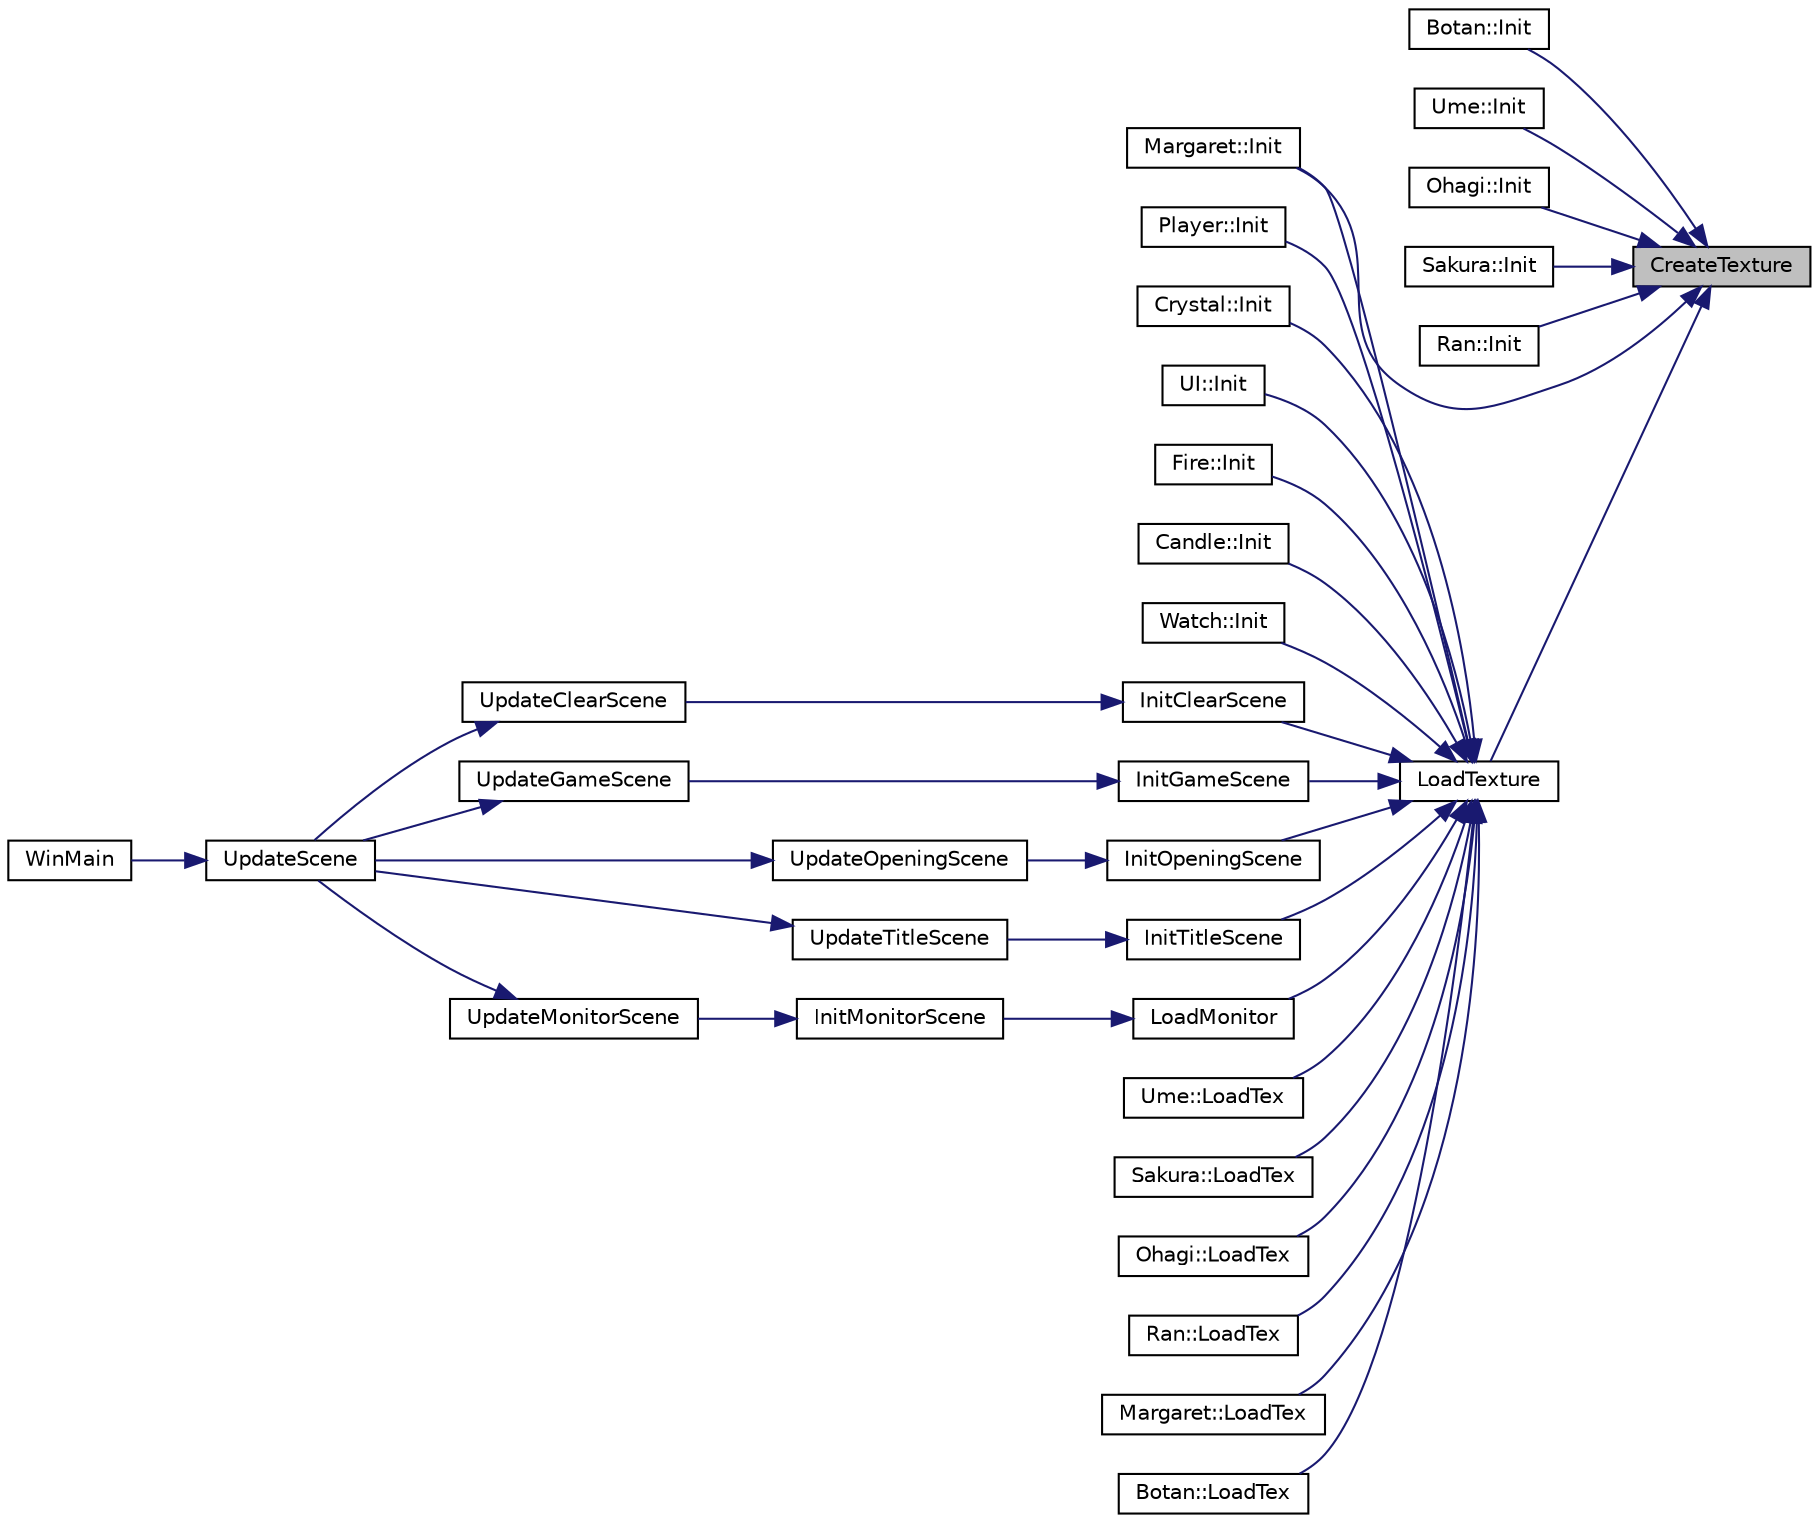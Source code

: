 digraph "CreateTexture"
{
 // LATEX_PDF_SIZE
  edge [fontname="Helvetica",fontsize="10",labelfontname="Helvetica",labelfontsize="10"];
  node [fontname="Helvetica",fontsize="10",shape=record];
  rankdir="RL";
  Node1 [label="CreateTexture",height=0.2,width=0.4,color="black", fillcolor="grey75", style="filled", fontcolor="black",tooltip="テクスチャ作成 指定された情報から読み込み、テクスチャを作成する ※開発側はFile.hのLoadTextureを使用してください。"];
  Node1 -> Node2 [dir="back",color="midnightblue",fontsize="10",style="solid",fontname="Helvetica"];
  Node2 [label="Botan::Init",height=0.2,width=0.4,color="black", fillcolor="white", style="filled",URL="$class_botan.html#ac8ed8694fbeb1b27221f4878487c08a1",tooltip=" "];
  Node1 -> Node3 [dir="back",color="midnightblue",fontsize="10",style="solid",fontname="Helvetica"];
  Node3 [label="Ume::Init",height=0.2,width=0.4,color="black", fillcolor="white", style="filled",URL="$class_ume.html#a5d6c5ece2ac1bda798a151e111bc30c7",tooltip=" "];
  Node1 -> Node4 [dir="back",color="midnightblue",fontsize="10",style="solid",fontname="Helvetica"];
  Node4 [label="Ohagi::Init",height=0.2,width=0.4,color="black", fillcolor="white", style="filled",URL="$class_ohagi.html#aefd06d07f829365ba425727cf2425e1c",tooltip=" "];
  Node1 -> Node5 [dir="back",color="midnightblue",fontsize="10",style="solid",fontname="Helvetica"];
  Node5 [label="Sakura::Init",height=0.2,width=0.4,color="black", fillcolor="white", style="filled",URL="$class_sakura.html#abbdf3093407faf7ed36aef17205abce4",tooltip=" "];
  Node1 -> Node6 [dir="back",color="midnightblue",fontsize="10",style="solid",fontname="Helvetica"];
  Node6 [label="Ran::Init",height=0.2,width=0.4,color="black", fillcolor="white", style="filled",URL="$class_ran.html#a36fd770659304e2ce03da0ca05cdbd76",tooltip=" "];
  Node1 -> Node7 [dir="back",color="midnightblue",fontsize="10",style="solid",fontname="Helvetica"];
  Node7 [label="Margaret::Init",height=0.2,width=0.4,color="black", fillcolor="white", style="filled",URL="$class_margaret.html#a66940c15047eb5278c306a90db53e93f",tooltip=" "];
  Node1 -> Node8 [dir="back",color="midnightblue",fontsize="10",style="solid",fontname="Helvetica"];
  Node8 [label="LoadTexture",height=0.2,width=0.4,color="black", fillcolor="white", style="filled",URL="$_texture_8h.html#a765e9a08f1a6a5b0ee1cdf44d67037e6",tooltip="テクスチャの読み込み 指定したされたパスのテクスチャを読み込み、カテゴリに登録する"];
  Node8 -> Node9 [dir="back",color="midnightblue",fontsize="10",style="solid",fontname="Helvetica"];
  Node9 [label="Player::Init",height=0.2,width=0.4,color="black", fillcolor="white", style="filled",URL="$class_player.html#a4eaaeb9d0967fef59baac319b9cc8d60",tooltip=" "];
  Node8 -> Node10 [dir="back",color="midnightblue",fontsize="10",style="solid",fontname="Helvetica"];
  Node10 [label="Crystal::Init",height=0.2,width=0.4,color="black", fillcolor="white", style="filled",URL="$class_crystal.html#ae53513bca380eedc662918a7164dbd68",tooltip="水晶の初期化 テクスチャの読み込み 座標の指定 オブジェクトサイズの指定"];
  Node8 -> Node11 [dir="back",color="midnightblue",fontsize="10",style="solid",fontname="Helvetica"];
  Node11 [label="UI::Init",height=0.2,width=0.4,color="black", fillcolor="white", style="filled",URL="$class_u_i.html#ace720e810124ecde6db91865b4f5b8b2",tooltip="各種データを m_Id に基づいて初期化 画像読み込み 座標の指定 アイテムの大きさを設定"];
  Node8 -> Node12 [dir="back",color="midnightblue",fontsize="10",style="solid",fontname="Helvetica"];
  Node12 [label="Fire::Init",height=0.2,width=0.4,color="black", fillcolor="white", style="filled",URL="$class_fire.html#a8097c9cbafd7d794fa4dfd8fc996f870",tooltip="各種データを m_Id に基づいて初期化 画像読み込み 座標の指定 アイテムの大きさを設定 画像の大きさを設定 m_Id に基づいて Candle をインスタンス化"];
  Node8 -> Node13 [dir="back",color="midnightblue",fontsize="10",style="solid",fontname="Helvetica"];
  Node13 [label="Candle::Init",height=0.2,width=0.4,color="black", fillcolor="white", style="filled",URL="$class_candle.html#a5bd211fe2840d31a0d82578f7fdcfa9c",tooltip="各種データを m_Id に基づいて初期化 画像読み込み 座標の指定 アイテムの大きさを設定 画像の大きさを設定"];
  Node8 -> Node7 [dir="back",color="midnightblue",fontsize="10",style="solid",fontname="Helvetica"];
  Node8 -> Node14 [dir="back",color="midnightblue",fontsize="10",style="solid",fontname="Helvetica"];
  Node14 [label="Watch::Init",height=0.2,width=0.4,color="black", fillcolor="white", style="filled",URL="$class_watch.html#a92a6fe78df72c5dfa66b1d672af9c284",tooltip="時計の初期化 テクスチャの読み込み 座標の指定 オブジェクトサイズの指定"];
  Node8 -> Node15 [dir="back",color="midnightblue",fontsize="10",style="solid",fontname="Helvetica"];
  Node15 [label="InitClearScene",height=0.2,width=0.4,color="black", fillcolor="white", style="filled",URL="$_clear_scene_8cpp.html#a275bde985124cedd4fcfd1e3003bc1a4",tooltip=" "];
  Node15 -> Node16 [dir="back",color="midnightblue",fontsize="10",style="solid",fontname="Helvetica"];
  Node16 [label="UpdateClearScene",height=0.2,width=0.4,color="black", fillcolor="white", style="filled",URL="$_clear_scene_8h.html#ad87d3394130984bbd676d78e680a2b83",tooltip="ゲームオーバーシーンの更新関数 ゲームオーバーシーンの仕様が実行される"];
  Node16 -> Node17 [dir="back",color="midnightblue",fontsize="10",style="solid",fontname="Helvetica"];
  Node17 [label="UpdateScene",height=0.2,width=0.4,color="black", fillcolor="white", style="filled",URL="$_scene_8h.html#acfe836cd67330b4856bb8feff6d94684",tooltip="シーン実行関数 シーン処理を実行する 内部で各シーンを動かすので使用者がUpdateTitleScene等を実行する必要はない"];
  Node17 -> Node18 [dir="back",color="midnightblue",fontsize="10",style="solid",fontname="Helvetica"];
  Node18 [label="WinMain",height=0.2,width=0.4,color="black", fillcolor="white", style="filled",URL="$_main_8cpp.html#ae08e2eced892351db2a45383c3b982d6",tooltip=" "];
  Node8 -> Node19 [dir="back",color="midnightblue",fontsize="10",style="solid",fontname="Helvetica"];
  Node19 [label="InitGameScene",height=0.2,width=0.4,color="black", fillcolor="white", style="filled",URL="$_game_scene_8cpp.html#a1ece36617d8acd26e8fee2f8c8a56613",tooltip=" "];
  Node19 -> Node20 [dir="back",color="midnightblue",fontsize="10",style="solid",fontname="Helvetica"];
  Node20 [label="UpdateGameScene",height=0.2,width=0.4,color="black", fillcolor="white", style="filled",URL="$_game_scene_8h.html#aaa0f133f9ce54fe2b94a1ed07d922be8",tooltip=" "];
  Node20 -> Node17 [dir="back",color="midnightblue",fontsize="10",style="solid",fontname="Helvetica"];
  Node8 -> Node21 [dir="back",color="midnightblue",fontsize="10",style="solid",fontname="Helvetica"];
  Node21 [label="InitOpeningScene",height=0.2,width=0.4,color="black", fillcolor="white", style="filled",URL="$_opening_scene_8cpp.html#a8394103e62627e97087b394d78ebe261",tooltip=" "];
  Node21 -> Node22 [dir="back",color="midnightblue",fontsize="10",style="solid",fontname="Helvetica"];
  Node22 [label="UpdateOpeningScene",height=0.2,width=0.4,color="black", fillcolor="white", style="filled",URL="$_opening_scene_8h.html#a130a9d710956b3d6031a82fd31ac5c9e",tooltip="ゲームオーバーシーンの更新関数 ゲームオーバーシーンの仕様が実行される"];
  Node22 -> Node17 [dir="back",color="midnightblue",fontsize="10",style="solid",fontname="Helvetica"];
  Node8 -> Node23 [dir="back",color="midnightblue",fontsize="10",style="solid",fontname="Helvetica"];
  Node23 [label="InitTitleScene",height=0.2,width=0.4,color="black", fillcolor="white", style="filled",URL="$_title_scene_8cpp.html#a58517aaaaec3180ec82317777dd3a060",tooltip=" "];
  Node23 -> Node24 [dir="back",color="midnightblue",fontsize="10",style="solid",fontname="Helvetica"];
  Node24 [label="UpdateTitleScene",height=0.2,width=0.4,color="black", fillcolor="white", style="filled",URL="$_title_scene_8h.html#a63f9414cad6abe8e97e3ddf336d7e166",tooltip="タイトルシーンの更新関数 タイトルシーンの仕様が実行される"];
  Node24 -> Node17 [dir="back",color="midnightblue",fontsize="10",style="solid",fontname="Helvetica"];
  Node8 -> Node25 [dir="back",color="midnightblue",fontsize="10",style="solid",fontname="Helvetica"];
  Node25 [label="LoadMonitor",height=0.2,width=0.4,color="black", fillcolor="white", style="filled",URL="$_monitor_scene_8cpp.html#afda30592313fbdab43db1a6fcffbdd42",tooltip=" "];
  Node25 -> Node26 [dir="back",color="midnightblue",fontsize="10",style="solid",fontname="Helvetica"];
  Node26 [label="InitMonitorScene",height=0.2,width=0.4,color="black", fillcolor="white", style="filled",URL="$_monitor_scene_8cpp.html#a733fdf79f0d2d3190dfc349350d5e9df",tooltip=" "];
  Node26 -> Node27 [dir="back",color="midnightblue",fontsize="10",style="solid",fontname="Helvetica"];
  Node27 [label="UpdateMonitorScene",height=0.2,width=0.4,color="black", fillcolor="white", style="filled",URL="$_monitor_scene_8h.html#a502ddcf70f16f597857a74a4c5b0aff8",tooltip=" "];
  Node27 -> Node17 [dir="back",color="midnightblue",fontsize="10",style="solid",fontname="Helvetica"];
  Node8 -> Node28 [dir="back",color="midnightblue",fontsize="10",style="solid",fontname="Helvetica"];
  Node28 [label="Ume::LoadTex",height=0.2,width=0.4,color="black", fillcolor="white", style="filled",URL="$class_ume.html#a3ce61db2365a3d54b8a11ddd86be51a1",tooltip=" "];
  Node8 -> Node29 [dir="back",color="midnightblue",fontsize="10",style="solid",fontname="Helvetica"];
  Node29 [label="Sakura::LoadTex",height=0.2,width=0.4,color="black", fillcolor="white", style="filled",URL="$class_sakura.html#a6ae0a88c3f2c6302441d57c32a3dc505",tooltip=" "];
  Node8 -> Node30 [dir="back",color="midnightblue",fontsize="10",style="solid",fontname="Helvetica"];
  Node30 [label="Ohagi::LoadTex",height=0.2,width=0.4,color="black", fillcolor="white", style="filled",URL="$class_ohagi.html#a1ca34f2fc6eb3f0131292e01a16667de",tooltip=" "];
  Node8 -> Node31 [dir="back",color="midnightblue",fontsize="10",style="solid",fontname="Helvetica"];
  Node31 [label="Ran::LoadTex",height=0.2,width=0.4,color="black", fillcolor="white", style="filled",URL="$class_ran.html#acbb522be78b4115a9cc818a01824587e",tooltip=" "];
  Node8 -> Node32 [dir="back",color="midnightblue",fontsize="10",style="solid",fontname="Helvetica"];
  Node32 [label="Margaret::LoadTex",height=0.2,width=0.4,color="black", fillcolor="white", style="filled",URL="$class_margaret.html#ac4b6364a66fb32eee51ab1a614f80f3e",tooltip=" "];
  Node8 -> Node33 [dir="back",color="midnightblue",fontsize="10",style="solid",fontname="Helvetica"];
  Node33 [label="Botan::LoadTex",height=0.2,width=0.4,color="black", fillcolor="white", style="filled",URL="$class_botan.html#a3c6375b593e9e88f6f31f25ea2ae361f",tooltip=" "];
}
